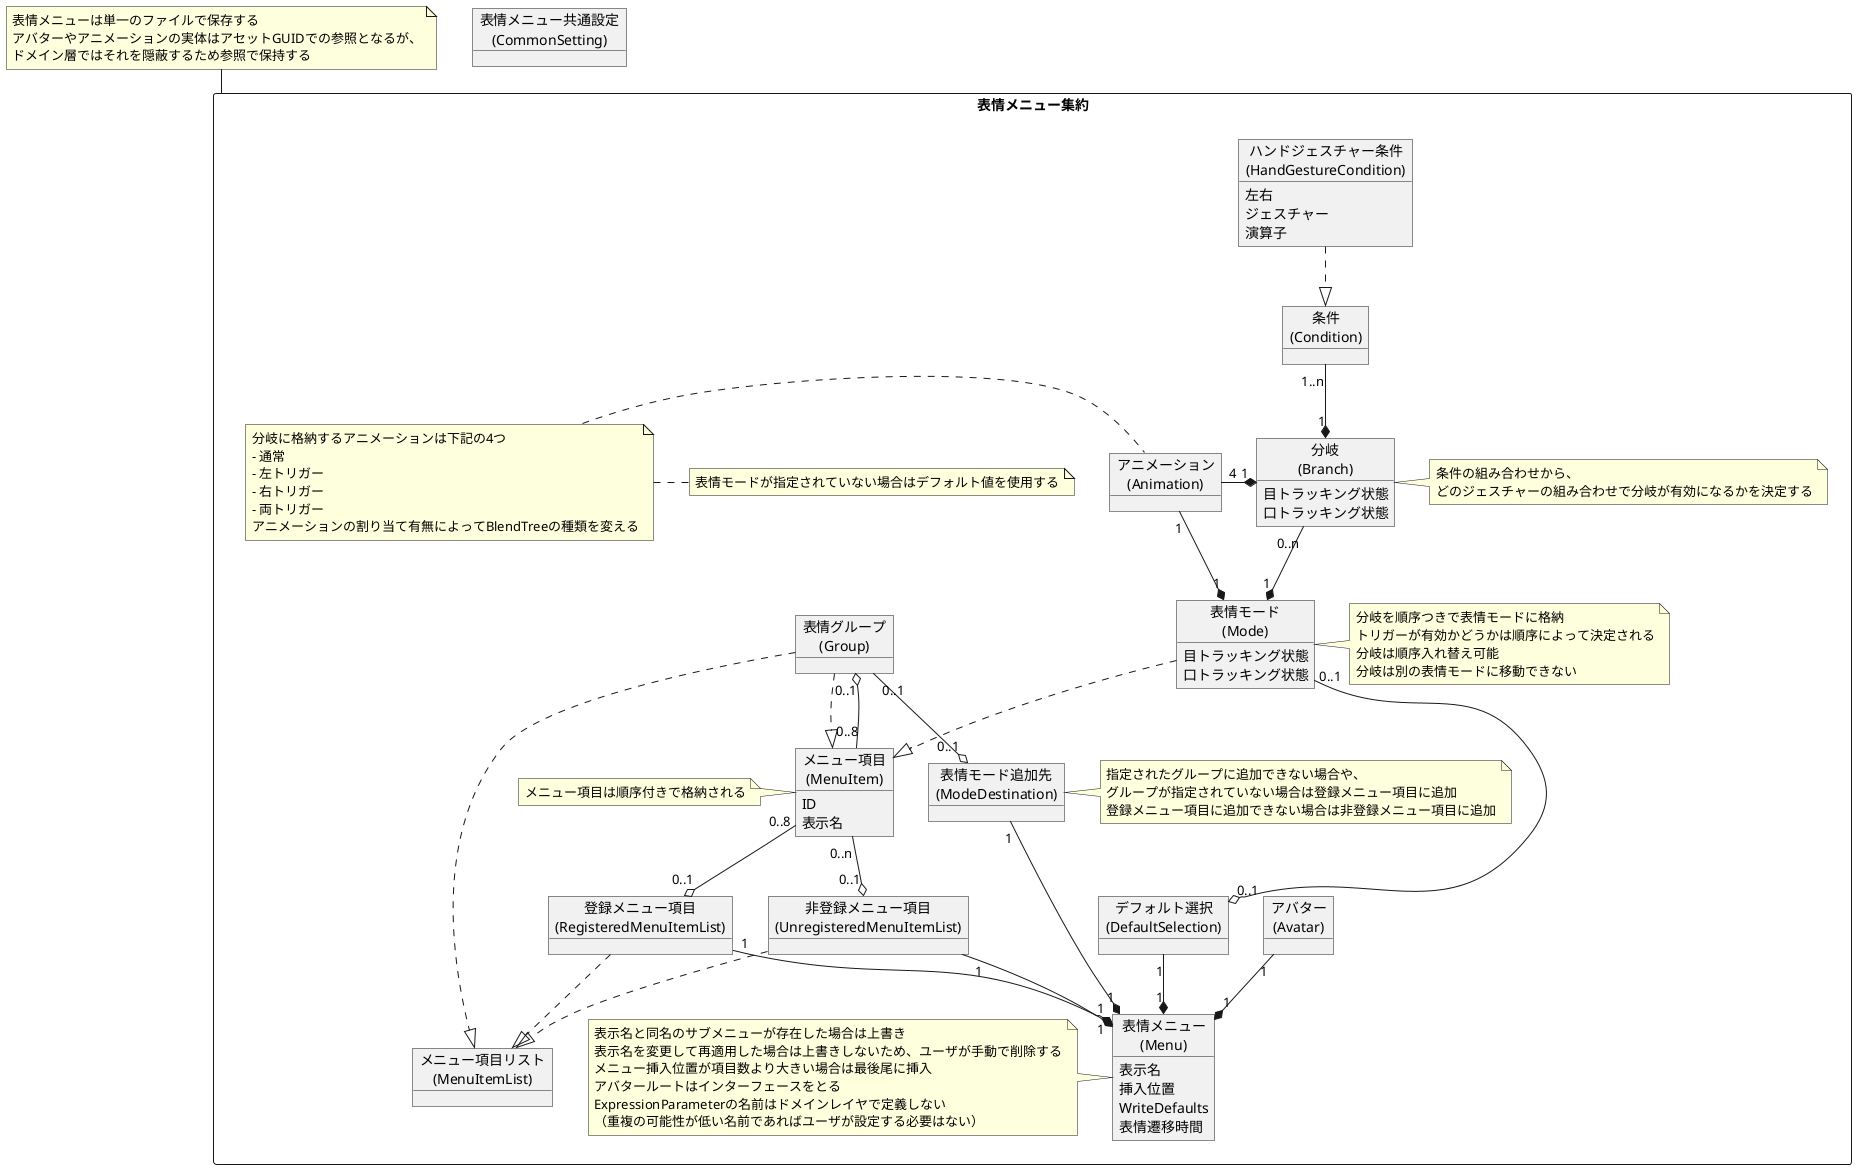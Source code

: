@startuml FacialExpressionSwitcherDomainModel

rectangle "表情メニュー集約" as MenuAggregation {
    object "表情メニュー\n(Menu)" as Menu
    Menu : 表示名
    Menu : 挿入位置
    Menu : WriteDefaults 
    Menu : 表情遷移時間
    note left
    表示名と同名のサブメニューが存在した場合は上書き
    表示名を変更して再適用した場合は上書きしないため、ユーザが手動で削除する
    メニュー挿入位置が項目数より大きい場合は最後尾に挿入
    アバタールートはインターフェースをとる
    ExpressionParameterの名前はドメインレイヤで定義しない
    （重複の可能性が低い名前であればユーザが設定する必要はない）
    end note

    object "アバター\n(Avatar)" as Avatar
    Avatar "1" --* "1" Menu

    object "登録メニュー項目\n(RegisteredMenuItemList)" as RegisteredMenuItems
    object "非登録メニュー項目\n(UnregisteredMenuItemList)" as UnregisteredMenuItems
    RegisteredMenuItems "1" --* "1" Menu
    UnregisteredMenuItems "1" --* "1" Menu

    object "デフォルト選択\n(DefaultSelection)" as DefaultSelection
    DefaultSelection "1" --* "1" Menu
    object "表情モード追加先\n(ModeDestination)" as ModeDestination
    note right
    指定されたグループに追加できない場合や、
    グループが指定されていない場合は登録メニュー項目に追加
    登録メニュー項目に追加できない場合は非登録メニュー項目に追加
    end note
    ModeDestination "1" --* "1" Menu

    object "メニュー項目\n(MenuItem)" as MenuItem
    note left : メニュー項目は順序付きで格納される
    MenuItem : ID
    MenuItem : 表示名
    MenuItem "0..8" --o "0..1" RegisteredMenuItems
    MenuItem "0..n" --o "0..1" UnregisteredMenuItems

    object "メニュー項目リスト\n(MenuItemList)" as MenuItemList
    RegisteredMenuItems ..|> MenuItemList
    UnregisteredMenuItems ..|> MenuItemList

    object "表情グループ\n(Group)" as Group
    object "表情モード\n(Mode)" as Mode
    note right
    分岐を順序つきで表情モードに格納
    トリガーが有効かどうかは順序によって決定される
    分岐は順序入れ替え可能
    分岐は別の表情モードに移動できない
    end note
    Mode : 目トラッキング状態
    Mode : 口トラッキング状態
    Group ..|> MenuItem
    Group ..|> MenuItemList
    Mode ..|> MenuItem
    MenuItem "0..8" --o "0..1" Group

    object "分岐\n(Branch)" as Branch
    note right
    条件の組み合わせから、
    どのジェスチャーの組み合わせで分岐が有効になるかを決定する
    end note
    Branch : 目トラッキング状態
    Branch : 口トラッキング状態
    Branch "0..n" --* "1" Mode

    object "条件\n(Condition)" as Condition
    object "ハンドジェスチャー条件\n(HandGestureCondition)" as HandGestureCondition
    HandGestureCondition : 左右
    HandGestureCondition : ジェスチャー
    HandGestureCondition : 演算子
    Condition "1..n" --* "1" Branch
    HandGestureCondition ..|> Condition

    object "アニメーション\n(Animation)" as Animation
    note left
    分岐に格納するアニメーションは下記の4つ
    - 通常
    - 左トリガー
    - 右トリガー
    - 両トリガー
    アニメーションの割り当て有無によってBlendTreeの種類を変える
    end note
    Animation "1" -right-* "1" Mode
    Animation "4" -right-* "1" Branch

    Mode "0..1" --o "0..1" DefaultSelection
    note right : 表情モードが指定されていない場合はデフォルト値を使用する
    Group "0..1" --o "0..1" ModeDestination
}

note as MenuAggregationNote
表情メニューは単一のファイルで保存する
アバターやアニメーションの実体はアセットGUIDでの参照となるが、
ドメイン層ではそれを隠蔽するため参照で保持する
end note
MenuAggregationNote -- MenuAggregation

object "表情メニュー共通設定\n(CommonSetting)" as CommonSetting

@enduml